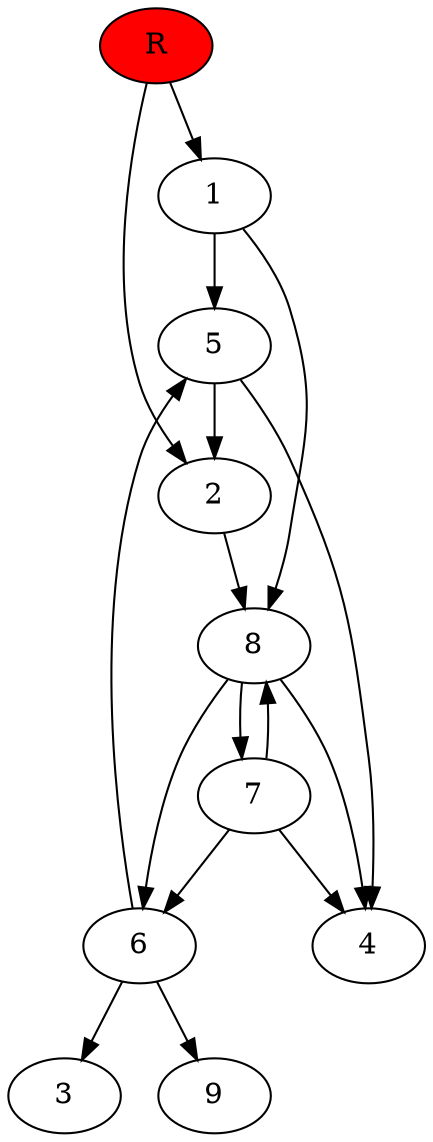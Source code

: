 digraph prb14249 {
	1
	2
	3
	4
	5
	6
	7
	8
	R [fillcolor="#ff0000" style=filled]
	1 -> 5
	1 -> 8
	2 -> 8
	5 -> 2
	5 -> 4
	6 -> 3
	6 -> 5
	6 -> 9
	7 -> 4
	7 -> 6
	7 -> 8
	8 -> 4
	8 -> 6
	8 -> 7
	R -> 1
	R -> 2
}
